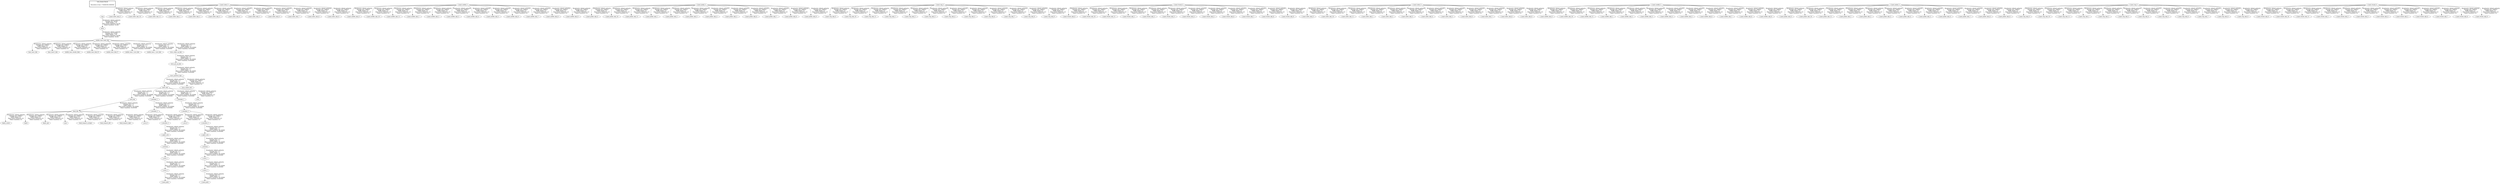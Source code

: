 digraph G {
"mobile_base_body_link" -> "base_laser_link"[label=" Broadcaster: default_authority\nAverage rate: 10000.0\nBuffer length: 0.0\nMost recent transform: 0.0\nOldest transform: 0.0\n"];
"odom" -> "mobile_base_body_link"[label=" Broadcaster: default_authority\nAverage rate: 50.804\nBuffer length: 1.181\nMost recent transform: 36.084\nOldest transform: 34.903\n"];
"mobile_base_body_link" -> "base_laser2_link"[label=" Broadcaster: default_authority\nAverage rate: 10000.0\nBuffer length: 0.0\nMost recent transform: 0.0\nOldest transform: 0.0\n"];
"head_link" -> "depth_center"[label=" Broadcaster: default_authority\nAverage rate: 10000.0\nBuffer length: 0.0\nMost recent transform: 0.0\nOldest transform: 0.0\n"];
"neck_link" -> "head_link"[label=" Broadcaster: default_authority\nAverage rate: 17.5\nBuffer length: 1.2\nMost recent transform: 36.103909\nOldest transform: 34.903909\n"];
"head_link" -> "depth"[label=" Broadcaster: default_authority\nAverage rate: 10000.0\nBuffer length: 0.0\nMost recent transform: 0.0\nOldest transform: 0.0\n"];
"head_link" -> "depth_rgb"[label=" Broadcaster: default_authority\nAverage rate: 10000.0\nBuffer length: 0.0\nMost recent transform: 0.0\nOldest transform: 0.0\n"];
"head_link" -> "gaze"[label=" Broadcaster: default_authority\nAverage rate: 10000.0\nBuffer length: 0.0\nMost recent transform: 0.0\nOldest transform: 0.0\n"];
"head_link" -> "head_leopard_cyclopic"[label=" Broadcaster: default_authority\nAverage rate: 10000.0\nBuffer length: 0.0\nMost recent transform: 0.0\nOldest transform: 0.0\n"];
"head_link" -> "head_leopard_left"[label=" Broadcaster: default_authority\nAverage rate: 10000.0\nBuffer length: 0.0\nMost recent transform: 0.0\nOldest transform: 0.0\n"];
"head_link" -> "head_leopard_right"[label=" Broadcaster: default_authority\nAverage rate: 10000.0\nBuffer length: 0.0\nMost recent transform: 0.0\nOldest transform: 0.0\n"];
"l_shoulder_2" -> "l_arm_ft"[label=" Broadcaster: default_authority\nAverage rate: 10000.0\nBuffer length: 0.0\nMost recent transform: 0.0\nOldest transform: 0.0\n"];
"l_shoulder_1" -> "l_shoulder_2"[label=" Broadcaster: default_authority\nAverage rate: 17.5\nBuffer length: 1.2\nMost recent transform: 36.103909\nOldest transform: 34.903909\n"];
"l_shoulder_2" -> "l_shoulder_3"[label=" Broadcaster: default_authority\nAverage rate: 10000.0\nBuffer length: 0.0\nMost recent transform: 0.0\nOldest transform: 0.0\n"];
"l_hand_index_3" -> "l_hand_index_skin_0"[label=" Broadcaster: default_authority\nAverage rate: 10000.0\nBuffer length: 0.0\nMost recent transform: 0.0\nOldest transform: 0.0\n"];
"l_hand_index_3" -> "l_hand_index_skin_10"[label=" Broadcaster: default_authority\nAverage rate: 10000.0\nBuffer length: 0.0\nMost recent transform: 0.0\nOldest transform: 0.0\n"];
"l_hand_index_3" -> "l_hand_index_skin_11"[label=" Broadcaster: default_authority\nAverage rate: 10000.0\nBuffer length: 0.0\nMost recent transform: 0.0\nOldest transform: 0.0\n"];
"l_hand_index_3" -> "l_hand_index_skin_1"[label=" Broadcaster: default_authority\nAverage rate: 10000.0\nBuffer length: 0.0\nMost recent transform: 0.0\nOldest transform: 0.0\n"];
"l_hand_index_3" -> "l_hand_index_skin_2"[label=" Broadcaster: default_authority\nAverage rate: 10000.0\nBuffer length: 0.0\nMost recent transform: 0.0\nOldest transform: 0.0\n"];
"l_hand_index_3" -> "l_hand_index_skin_3"[label=" Broadcaster: default_authority\nAverage rate: 10000.0\nBuffer length: 0.0\nMost recent transform: 0.0\nOldest transform: 0.0\n"];
"l_hand_index_3" -> "l_hand_index_skin_4"[label=" Broadcaster: default_authority\nAverage rate: 10000.0\nBuffer length: 0.0\nMost recent transform: 0.0\nOldest transform: 0.0\n"];
"l_hand_index_3" -> "l_hand_index_skin_5"[label=" Broadcaster: default_authority\nAverage rate: 10000.0\nBuffer length: 0.0\nMost recent transform: 0.0\nOldest transform: 0.0\n"];
"l_hand_index_3" -> "l_hand_index_skin_6"[label=" Broadcaster: default_authority\nAverage rate: 10000.0\nBuffer length: 0.0\nMost recent transform: 0.0\nOldest transform: 0.0\n"];
"l_hand_index_3" -> "l_hand_index_skin_7"[label=" Broadcaster: default_authority\nAverage rate: 10000.0\nBuffer length: 0.0\nMost recent transform: 0.0\nOldest transform: 0.0\n"];
"l_hand_index_3" -> "l_hand_index_skin_8"[label=" Broadcaster: default_authority\nAverage rate: 10000.0\nBuffer length: 0.0\nMost recent transform: 0.0\nOldest transform: 0.0\n"];
"l_hand_index_3" -> "l_hand_index_skin_9"[label=" Broadcaster: default_authority\nAverage rate: 10000.0\nBuffer length: 0.0\nMost recent transform: 0.0\nOldest transform: 0.0\n"];
"l_hand_middle_2" -> "l_hand_middle_skin_0"[label=" Broadcaster: default_authority\nAverage rate: 10000.0\nBuffer length: 0.0\nMost recent transform: 0.0\nOldest transform: 0.0\n"];
"l_hand_middle_2" -> "l_hand_middle_skin_10"[label=" Broadcaster: default_authority\nAverage rate: 10000.0\nBuffer length: 0.0\nMost recent transform: 0.0\nOldest transform: 0.0\n"];
"l_hand_middle_2" -> "l_hand_middle_skin_11"[label=" Broadcaster: default_authority\nAverage rate: 10000.0\nBuffer length: 0.0\nMost recent transform: 0.0\nOldest transform: 0.0\n"];
"l_hand_middle_2" -> "l_hand_middle_skin_1"[label=" Broadcaster: default_authority\nAverage rate: 10000.0\nBuffer length: 0.0\nMost recent transform: 0.0\nOldest transform: 0.0\n"];
"l_hand_middle_2" -> "l_hand_middle_skin_2"[label=" Broadcaster: default_authority\nAverage rate: 10000.0\nBuffer length: 0.0\nMost recent transform: 0.0\nOldest transform: 0.0\n"];
"l_hand_middle_2" -> "l_hand_middle_skin_3"[label=" Broadcaster: default_authority\nAverage rate: 10000.0\nBuffer length: 0.0\nMost recent transform: 0.0\nOldest transform: 0.0\n"];
"l_hand_middle_2" -> "l_hand_middle_skin_4"[label=" Broadcaster: default_authority\nAverage rate: 10000.0\nBuffer length: 0.0\nMost recent transform: 0.0\nOldest transform: 0.0\n"];
"l_hand_middle_2" -> "l_hand_middle_skin_5"[label=" Broadcaster: default_authority\nAverage rate: 10000.0\nBuffer length: 0.0\nMost recent transform: 0.0\nOldest transform: 0.0\n"];
"l_hand_middle_2" -> "l_hand_middle_skin_6"[label=" Broadcaster: default_authority\nAverage rate: 10000.0\nBuffer length: 0.0\nMost recent transform: 0.0\nOldest transform: 0.0\n"];
"l_hand_middle_2" -> "l_hand_middle_skin_7"[label=" Broadcaster: default_authority\nAverage rate: 10000.0\nBuffer length: 0.0\nMost recent transform: 0.0\nOldest transform: 0.0\n"];
"l_hand_middle_2" -> "l_hand_middle_skin_8"[label=" Broadcaster: default_authority\nAverage rate: 10000.0\nBuffer length: 0.0\nMost recent transform: 0.0\nOldest transform: 0.0\n"];
"l_hand_middle_2" -> "l_hand_middle_skin_9"[label=" Broadcaster: default_authority\nAverage rate: 10000.0\nBuffer length: 0.0\nMost recent transform: 0.0\nOldest transform: 0.0\n"];
"l_hand_pinkie_2" -> "l_hand_pinkie_skin_0"[label=" Broadcaster: default_authority\nAverage rate: 10000.0\nBuffer length: 0.0\nMost recent transform: 0.0\nOldest transform: 0.0\n"];
"l_hand_pinkie_2" -> "l_hand_pinkie_skin_10"[label=" Broadcaster: default_authority\nAverage rate: 10000.0\nBuffer length: 0.0\nMost recent transform: 0.0\nOldest transform: 0.0\n"];
"l_hand_pinkie_2" -> "l_hand_pinkie_skin_11"[label=" Broadcaster: default_authority\nAverage rate: 10000.0\nBuffer length: 0.0\nMost recent transform: 0.0\nOldest transform: 0.0\n"];
"l_hand_pinkie_2" -> "l_hand_pinkie_skin_1"[label=" Broadcaster: default_authority\nAverage rate: 10000.0\nBuffer length: 0.0\nMost recent transform: 0.0\nOldest transform: 0.0\n"];
"l_hand_pinkie_2" -> "l_hand_pinkie_skin_2"[label=" Broadcaster: default_authority\nAverage rate: 10000.0\nBuffer length: 0.0\nMost recent transform: 0.0\nOldest transform: 0.0\n"];
"l_hand_pinkie_2" -> "l_hand_pinkie_skin_3"[label=" Broadcaster: default_authority\nAverage rate: 10000.0\nBuffer length: 0.0\nMost recent transform: 0.0\nOldest transform: 0.0\n"];
"l_hand_pinkie_2" -> "l_hand_pinkie_skin_4"[label=" Broadcaster: default_authority\nAverage rate: 10000.0\nBuffer length: 0.0\nMost recent transform: 0.0\nOldest transform: 0.0\n"];
"l_hand_pinkie_2" -> "l_hand_pinkie_skin_5"[label=" Broadcaster: default_authority\nAverage rate: 10000.0\nBuffer length: 0.0\nMost recent transform: 0.0\nOldest transform: 0.0\n"];
"l_hand_pinkie_2" -> "l_hand_pinkie_skin_6"[label=" Broadcaster: default_authority\nAverage rate: 10000.0\nBuffer length: 0.0\nMost recent transform: 0.0\nOldest transform: 0.0\n"];
"l_hand_pinkie_2" -> "l_hand_pinkie_skin_7"[label=" Broadcaster: default_authority\nAverage rate: 10000.0\nBuffer length: 0.0\nMost recent transform: 0.0\nOldest transform: 0.0\n"];
"l_hand_pinkie_2" -> "l_hand_pinkie_skin_8"[label=" Broadcaster: default_authority\nAverage rate: 10000.0\nBuffer length: 0.0\nMost recent transform: 0.0\nOldest transform: 0.0\n"];
"l_hand_pinkie_2" -> "l_hand_pinkie_skin_9"[label=" Broadcaster: default_authority\nAverage rate: 10000.0\nBuffer length: 0.0\nMost recent transform: 0.0\nOldest transform: 0.0\n"];
"l_hand_ring_2" -> "l_hand_ring_skin_0"[label=" Broadcaster: default_authority\nAverage rate: 10000.0\nBuffer length: 0.0\nMost recent transform: 0.0\nOldest transform: 0.0\n"];
"l_hand_ring_2" -> "l_hand_ring_skin_10"[label=" Broadcaster: default_authority\nAverage rate: 10000.0\nBuffer length: 0.0\nMost recent transform: 0.0\nOldest transform: 0.0\n"];
"l_hand_ring_2" -> "l_hand_ring_skin_11"[label=" Broadcaster: default_authority\nAverage rate: 10000.0\nBuffer length: 0.0\nMost recent transform: 0.0\nOldest transform: 0.0\n"];
"l_hand_ring_2" -> "l_hand_ring_skin_1"[label=" Broadcaster: default_authority\nAverage rate: 10000.0\nBuffer length: 0.0\nMost recent transform: 0.0\nOldest transform: 0.0\n"];
"l_hand_ring_2" -> "l_hand_ring_skin_2"[label=" Broadcaster: default_authority\nAverage rate: 10000.0\nBuffer length: 0.0\nMost recent transform: 0.0\nOldest transform: 0.0\n"];
"l_hand_ring_2" -> "l_hand_ring_skin_3"[label=" Broadcaster: default_authority\nAverage rate: 10000.0\nBuffer length: 0.0\nMost recent transform: 0.0\nOldest transform: 0.0\n"];
"l_hand_ring_2" -> "l_hand_ring_skin_4"[label=" Broadcaster: default_authority\nAverage rate: 10000.0\nBuffer length: 0.0\nMost recent transform: 0.0\nOldest transform: 0.0\n"];
"l_hand_ring_2" -> "l_hand_ring_skin_5"[label=" Broadcaster: default_authority\nAverage rate: 10000.0\nBuffer length: 0.0\nMost recent transform: 0.0\nOldest transform: 0.0\n"];
"l_hand_ring_2" -> "l_hand_ring_skin_6"[label=" Broadcaster: default_authority\nAverage rate: 10000.0\nBuffer length: 0.0\nMost recent transform: 0.0\nOldest transform: 0.0\n"];
"l_hand_ring_2" -> "l_hand_ring_skin_7"[label=" Broadcaster: default_authority\nAverage rate: 10000.0\nBuffer length: 0.0\nMost recent transform: 0.0\nOldest transform: 0.0\n"];
"l_hand_ring_2" -> "l_hand_ring_skin_8"[label=" Broadcaster: default_authority\nAverage rate: 10000.0\nBuffer length: 0.0\nMost recent transform: 0.0\nOldest transform: 0.0\n"];
"l_hand_ring_2" -> "l_hand_ring_skin_9"[label=" Broadcaster: default_authority\nAverage rate: 10000.0\nBuffer length: 0.0\nMost recent transform: 0.0\nOldest transform: 0.0\n"];
"l_hand_thumb_3" -> "l_hand_thumb_skin_0"[label=" Broadcaster: default_authority\nAverage rate: 10000.0\nBuffer length: 0.0\nMost recent transform: 0.0\nOldest transform: 0.0\n"];
"l_hand_thumb_3" -> "l_hand_thumb_skin_10"[label=" Broadcaster: default_authority\nAverage rate: 10000.0\nBuffer length: 0.0\nMost recent transform: 0.0\nOldest transform: 0.0\n"];
"l_hand_thumb_3" -> "l_hand_thumb_skin_11"[label=" Broadcaster: default_authority\nAverage rate: 10000.0\nBuffer length: 0.0\nMost recent transform: 0.0\nOldest transform: 0.0\n"];
"l_hand_thumb_3" -> "l_hand_thumb_skin_1"[label=" Broadcaster: default_authority\nAverage rate: 10000.0\nBuffer length: 0.0\nMost recent transform: 0.0\nOldest transform: 0.0\n"];
"l_hand_thumb_3" -> "l_hand_thumb_skin_2"[label=" Broadcaster: default_authority\nAverage rate: 10000.0\nBuffer length: 0.0\nMost recent transform: 0.0\nOldest transform: 0.0\n"];
"l_hand_thumb_3" -> "l_hand_thumb_skin_3"[label=" Broadcaster: default_authority\nAverage rate: 10000.0\nBuffer length: 0.0\nMost recent transform: 0.0\nOldest transform: 0.0\n"];
"l_hand_thumb_3" -> "l_hand_thumb_skin_4"[label=" Broadcaster: default_authority\nAverage rate: 10000.0\nBuffer length: 0.0\nMost recent transform: 0.0\nOldest transform: 0.0\n"];
"l_hand_thumb_3" -> "l_hand_thumb_skin_5"[label=" Broadcaster: default_authority\nAverage rate: 10000.0\nBuffer length: 0.0\nMost recent transform: 0.0\nOldest transform: 0.0\n"];
"l_hand_thumb_3" -> "l_hand_thumb_skin_6"[label=" Broadcaster: default_authority\nAverage rate: 10000.0\nBuffer length: 0.0\nMost recent transform: 0.0\nOldest transform: 0.0\n"];
"l_hand_thumb_3" -> "l_hand_thumb_skin_7"[label=" Broadcaster: default_authority\nAverage rate: 10000.0\nBuffer length: 0.0\nMost recent transform: 0.0\nOldest transform: 0.0\n"];
"l_hand_thumb_3" -> "l_hand_thumb_skin_8"[label=" Broadcaster: default_authority\nAverage rate: 10000.0\nBuffer length: 0.0\nMost recent transform: 0.0\nOldest transform: 0.0\n"];
"l_hand_thumb_3" -> "l_hand_thumb_skin_9"[label=" Broadcaster: default_authority\nAverage rate: 10000.0\nBuffer length: 0.0\nMost recent transform: 0.0\nOldest transform: 0.0\n"];
"mobile_base_body_link" -> "mobile_base_double_lidar"[label=" Broadcaster: default_authority\nAverage rate: 10000.0\nBuffer length: 0.0\nMost recent transform: 0.0\nOldest transform: 0.0\n"];
"mobile_base_body_link" -> "mobile_base_lidar_B"[label=" Broadcaster: default_authority\nAverage rate: 10000.0\nBuffer length: 0.0\nMost recent transform: 0.0\nOldest transform: 0.0\n"];
"mobile_base_body_link" -> "mobile_base_lidar_F"[label=" Broadcaster: default_authority\nAverage rate: 10000.0\nBuffer length: 0.0\nMost recent transform: 0.0\nOldest transform: 0.0\n"];
"r_shoulder_2" -> "r_arm_ft"[label=" Broadcaster: default_authority\nAverage rate: 10000.0\nBuffer length: 0.0\nMost recent transform: 0.0\nOldest transform: 0.0\n"];
"r_shoulder_1" -> "r_shoulder_2"[label=" Broadcaster: default_authority\nAverage rate: 17.5\nBuffer length: 1.2\nMost recent transform: 36.103909\nOldest transform: 34.903909\n"];
"r_shoulder_2" -> "r_shoulder_3"[label=" Broadcaster: default_authority\nAverage rate: 10000.0\nBuffer length: 0.0\nMost recent transform: 0.0\nOldest transform: 0.0\n"];
"r_hand_index_3" -> "r_hand_index_skin_0"[label=" Broadcaster: default_authority\nAverage rate: 10000.0\nBuffer length: 0.0\nMost recent transform: 0.0\nOldest transform: 0.0\n"];
"r_hand_index_3" -> "r_hand_index_skin_10"[label=" Broadcaster: default_authority\nAverage rate: 10000.0\nBuffer length: 0.0\nMost recent transform: 0.0\nOldest transform: 0.0\n"];
"r_hand_index_3" -> "r_hand_index_skin_11"[label=" Broadcaster: default_authority\nAverage rate: 10000.0\nBuffer length: 0.0\nMost recent transform: 0.0\nOldest transform: 0.0\n"];
"r_hand_index_3" -> "r_hand_index_skin_1"[label=" Broadcaster: default_authority\nAverage rate: 10000.0\nBuffer length: 0.0\nMost recent transform: 0.0\nOldest transform: 0.0\n"];
"r_hand_index_3" -> "r_hand_index_skin_2"[label=" Broadcaster: default_authority\nAverage rate: 10000.0\nBuffer length: 0.0\nMost recent transform: 0.0\nOldest transform: 0.0\n"];
"r_hand_index_3" -> "r_hand_index_skin_3"[label=" Broadcaster: default_authority\nAverage rate: 10000.0\nBuffer length: 0.0\nMost recent transform: 0.0\nOldest transform: 0.0\n"];
"r_hand_index_3" -> "r_hand_index_skin_4"[label=" Broadcaster: default_authority\nAverage rate: 10000.0\nBuffer length: 0.0\nMost recent transform: 0.0\nOldest transform: 0.0\n"];
"r_hand_index_3" -> "r_hand_index_skin_5"[label=" Broadcaster: default_authority\nAverage rate: 10000.0\nBuffer length: 0.0\nMost recent transform: 0.0\nOldest transform: 0.0\n"];
"r_hand_index_3" -> "r_hand_index_skin_6"[label=" Broadcaster: default_authority\nAverage rate: 10000.0\nBuffer length: 0.0\nMost recent transform: 0.0\nOldest transform: 0.0\n"];
"r_hand_index_3" -> "r_hand_index_skin_7"[label=" Broadcaster: default_authority\nAverage rate: 10000.0\nBuffer length: 0.0\nMost recent transform: 0.0\nOldest transform: 0.0\n"];
"r_hand_index_3" -> "r_hand_index_skin_8"[label=" Broadcaster: default_authority\nAverage rate: 10000.0\nBuffer length: 0.0\nMost recent transform: 0.0\nOldest transform: 0.0\n"];
"r_hand_index_3" -> "r_hand_index_skin_9"[label=" Broadcaster: default_authority\nAverage rate: 10000.0\nBuffer length: 0.0\nMost recent transform: 0.0\nOldest transform: 0.0\n"];
"r_hand_middle_2" -> "r_hand_middle_skin_0"[label=" Broadcaster: default_authority\nAverage rate: 10000.0\nBuffer length: 0.0\nMost recent transform: 0.0\nOldest transform: 0.0\n"];
"r_hand_middle_2" -> "r_hand_middle_skin_10"[label=" Broadcaster: default_authority\nAverage rate: 10000.0\nBuffer length: 0.0\nMost recent transform: 0.0\nOldest transform: 0.0\n"];
"r_hand_middle_2" -> "r_hand_middle_skin_11"[label=" Broadcaster: default_authority\nAverage rate: 10000.0\nBuffer length: 0.0\nMost recent transform: 0.0\nOldest transform: 0.0\n"];
"r_hand_middle_2" -> "r_hand_middle_skin_1"[label=" Broadcaster: default_authority\nAverage rate: 10000.0\nBuffer length: 0.0\nMost recent transform: 0.0\nOldest transform: 0.0\n"];
"r_hand_middle_2" -> "r_hand_middle_skin_2"[label=" Broadcaster: default_authority\nAverage rate: 10000.0\nBuffer length: 0.0\nMost recent transform: 0.0\nOldest transform: 0.0\n"];
"r_hand_middle_2" -> "r_hand_middle_skin_3"[label=" Broadcaster: default_authority\nAverage rate: 10000.0\nBuffer length: 0.0\nMost recent transform: 0.0\nOldest transform: 0.0\n"];
"r_hand_middle_2" -> "r_hand_middle_skin_4"[label=" Broadcaster: default_authority\nAverage rate: 10000.0\nBuffer length: 0.0\nMost recent transform: 0.0\nOldest transform: 0.0\n"];
"r_hand_middle_2" -> "r_hand_middle_skin_5"[label=" Broadcaster: default_authority\nAverage rate: 10000.0\nBuffer length: 0.0\nMost recent transform: 0.0\nOldest transform: 0.0\n"];
"r_hand_middle_2" -> "r_hand_middle_skin_6"[label=" Broadcaster: default_authority\nAverage rate: 10000.0\nBuffer length: 0.0\nMost recent transform: 0.0\nOldest transform: 0.0\n"];
"r_hand_middle_2" -> "r_hand_middle_skin_7"[label=" Broadcaster: default_authority\nAverage rate: 10000.0\nBuffer length: 0.0\nMost recent transform: 0.0\nOldest transform: 0.0\n"];
"r_hand_middle_2" -> "r_hand_middle_skin_8"[label=" Broadcaster: default_authority\nAverage rate: 10000.0\nBuffer length: 0.0\nMost recent transform: 0.0\nOldest transform: 0.0\n"];
"r_hand_middle_2" -> "r_hand_middle_skin_9"[label=" Broadcaster: default_authority\nAverage rate: 10000.0\nBuffer length: 0.0\nMost recent transform: 0.0\nOldest transform: 0.0\n"];
"r_hand_pinkie_2" -> "r_hand_pinkie_skin_0"[label=" Broadcaster: default_authority\nAverage rate: 10000.0\nBuffer length: 0.0\nMost recent transform: 0.0\nOldest transform: 0.0\n"];
"r_hand_pinkie_2" -> "r_hand_pinkie_skin_10"[label=" Broadcaster: default_authority\nAverage rate: 10000.0\nBuffer length: 0.0\nMost recent transform: 0.0\nOldest transform: 0.0\n"];
"r_hand_pinkie_2" -> "r_hand_pinkie_skin_11"[label=" Broadcaster: default_authority\nAverage rate: 10000.0\nBuffer length: 0.0\nMost recent transform: 0.0\nOldest transform: 0.0\n"];
"r_hand_pinkie_2" -> "r_hand_pinkie_skin_1"[label=" Broadcaster: default_authority\nAverage rate: 10000.0\nBuffer length: 0.0\nMost recent transform: 0.0\nOldest transform: 0.0\n"];
"r_hand_pinkie_2" -> "r_hand_pinkie_skin_2"[label=" Broadcaster: default_authority\nAverage rate: 10000.0\nBuffer length: 0.0\nMost recent transform: 0.0\nOldest transform: 0.0\n"];
"r_hand_pinkie_2" -> "r_hand_pinkie_skin_3"[label=" Broadcaster: default_authority\nAverage rate: 10000.0\nBuffer length: 0.0\nMost recent transform: 0.0\nOldest transform: 0.0\n"];
"r_hand_pinkie_2" -> "r_hand_pinkie_skin_4"[label=" Broadcaster: default_authority\nAverage rate: 10000.0\nBuffer length: 0.0\nMost recent transform: 0.0\nOldest transform: 0.0\n"];
"r_hand_pinkie_2" -> "r_hand_pinkie_skin_5"[label=" Broadcaster: default_authority\nAverage rate: 10000.0\nBuffer length: 0.0\nMost recent transform: 0.0\nOldest transform: 0.0\n"];
"r_hand_pinkie_2" -> "r_hand_pinkie_skin_6"[label=" Broadcaster: default_authority\nAverage rate: 10000.0\nBuffer length: 0.0\nMost recent transform: 0.0\nOldest transform: 0.0\n"];
"r_hand_pinkie_2" -> "r_hand_pinkie_skin_7"[label=" Broadcaster: default_authority\nAverage rate: 10000.0\nBuffer length: 0.0\nMost recent transform: 0.0\nOldest transform: 0.0\n"];
"r_hand_pinkie_2" -> "r_hand_pinkie_skin_8"[label=" Broadcaster: default_authority\nAverage rate: 10000.0\nBuffer length: 0.0\nMost recent transform: 0.0\nOldest transform: 0.0\n"];
"r_hand_pinkie_2" -> "r_hand_pinkie_skin_9"[label=" Broadcaster: default_authority\nAverage rate: 10000.0\nBuffer length: 0.0\nMost recent transform: 0.0\nOldest transform: 0.0\n"];
"r_hand_ring_2" -> "r_hand_ring_skin_0"[label=" Broadcaster: default_authority\nAverage rate: 10000.0\nBuffer length: 0.0\nMost recent transform: 0.0\nOldest transform: 0.0\n"];
"r_hand_ring_2" -> "r_hand_ring_skin_10"[label=" Broadcaster: default_authority\nAverage rate: 10000.0\nBuffer length: 0.0\nMost recent transform: 0.0\nOldest transform: 0.0\n"];
"r_hand_ring_2" -> "r_hand_ring_skin_11"[label=" Broadcaster: default_authority\nAverage rate: 10000.0\nBuffer length: 0.0\nMost recent transform: 0.0\nOldest transform: 0.0\n"];
"r_hand_ring_2" -> "r_hand_ring_skin_1"[label=" Broadcaster: default_authority\nAverage rate: 10000.0\nBuffer length: 0.0\nMost recent transform: 0.0\nOldest transform: 0.0\n"];
"r_hand_ring_2" -> "r_hand_ring_skin_2"[label=" Broadcaster: default_authority\nAverage rate: 10000.0\nBuffer length: 0.0\nMost recent transform: 0.0\nOldest transform: 0.0\n"];
"r_hand_ring_2" -> "r_hand_ring_skin_3"[label=" Broadcaster: default_authority\nAverage rate: 10000.0\nBuffer length: 0.0\nMost recent transform: 0.0\nOldest transform: 0.0\n"];
"r_hand_ring_2" -> "r_hand_ring_skin_4"[label=" Broadcaster: default_authority\nAverage rate: 10000.0\nBuffer length: 0.0\nMost recent transform: 0.0\nOldest transform: 0.0\n"];
"r_hand_ring_2" -> "r_hand_ring_skin_5"[label=" Broadcaster: default_authority\nAverage rate: 10000.0\nBuffer length: 0.0\nMost recent transform: 0.0\nOldest transform: 0.0\n"];
"r_hand_ring_2" -> "r_hand_ring_skin_6"[label=" Broadcaster: default_authority\nAverage rate: 10000.0\nBuffer length: 0.0\nMost recent transform: 0.0\nOldest transform: 0.0\n"];
"r_hand_ring_2" -> "r_hand_ring_skin_7"[label=" Broadcaster: default_authority\nAverage rate: 10000.0\nBuffer length: 0.0\nMost recent transform: 0.0\nOldest transform: 0.0\n"];
"r_hand_ring_2" -> "r_hand_ring_skin_8"[label=" Broadcaster: default_authority\nAverage rate: 10000.0\nBuffer length: 0.0\nMost recent transform: 0.0\nOldest transform: 0.0\n"];
"r_hand_ring_2" -> "r_hand_ring_skin_9"[label=" Broadcaster: default_authority\nAverage rate: 10000.0\nBuffer length: 0.0\nMost recent transform: 0.0\nOldest transform: 0.0\n"];
"r_hand_thumb_3" -> "r_hand_thumb_skin_0"[label=" Broadcaster: default_authority\nAverage rate: 10000.0\nBuffer length: 0.0\nMost recent transform: 0.0\nOldest transform: 0.0\n"];
"r_hand_thumb_3" -> "r_hand_thumb_skin_10"[label=" Broadcaster: default_authority\nAverage rate: 10000.0\nBuffer length: 0.0\nMost recent transform: 0.0\nOldest transform: 0.0\n"];
"r_hand_thumb_3" -> "r_hand_thumb_skin_11"[label=" Broadcaster: default_authority\nAverage rate: 10000.0\nBuffer length: 0.0\nMost recent transform: 0.0\nOldest transform: 0.0\n"];
"r_hand_thumb_3" -> "r_hand_thumb_skin_1"[label=" Broadcaster: default_authority\nAverage rate: 10000.0\nBuffer length: 0.0\nMost recent transform: 0.0\nOldest transform: 0.0\n"];
"r_hand_thumb_3" -> "r_hand_thumb_skin_2"[label=" Broadcaster: default_authority\nAverage rate: 10000.0\nBuffer length: 0.0\nMost recent transform: 0.0\nOldest transform: 0.0\n"];
"r_hand_thumb_3" -> "r_hand_thumb_skin_3"[label=" Broadcaster: default_authority\nAverage rate: 10000.0\nBuffer length: 0.0\nMost recent transform: 0.0\nOldest transform: 0.0\n"];
"r_hand_thumb_3" -> "r_hand_thumb_skin_4"[label=" Broadcaster: default_authority\nAverage rate: 10000.0\nBuffer length: 0.0\nMost recent transform: 0.0\nOldest transform: 0.0\n"];
"r_hand_thumb_3" -> "r_hand_thumb_skin_5"[label=" Broadcaster: default_authority\nAverage rate: 10000.0\nBuffer length: 0.0\nMost recent transform: 0.0\nOldest transform: 0.0\n"];
"r_hand_thumb_3" -> "r_hand_thumb_skin_6"[label=" Broadcaster: default_authority\nAverage rate: 10000.0\nBuffer length: 0.0\nMost recent transform: 0.0\nOldest transform: 0.0\n"];
"r_hand_thumb_3" -> "r_hand_thumb_skin_7"[label=" Broadcaster: default_authority\nAverage rate: 10000.0\nBuffer length: 0.0\nMost recent transform: 0.0\nOldest transform: 0.0\n"];
"r_hand_thumb_3" -> "r_hand_thumb_skin_8"[label=" Broadcaster: default_authority\nAverage rate: 10000.0\nBuffer length: 0.0\nMost recent transform: 0.0\nOldest transform: 0.0\n"];
"r_hand_thumb_3" -> "r_hand_thumb_skin_9"[label=" Broadcaster: default_authority\nAverage rate: 10000.0\nBuffer length: 0.0\nMost recent transform: 0.0\nOldest transform: 0.0\n"];
"chest_link" -> "torso"[label=" Broadcaster: default_authority\nAverage rate: 10000.0\nBuffer length: 0.0\nMost recent transform: 0.0\nOldest transform: 0.0\n"];
"torso_platform_link" -> "chest_link"[label=" Broadcaster: default_authority\nAverage rate: 17.5\nBuffer length: 1.2\nMost recent transform: 36.103909\nOldest transform: 34.903909\n"];
"torso_platform_link" -> "torso_tripod_root"[label=" Broadcaster: default_authority\nAverage rate: 10000.0\nBuffer length: 0.0\nMost recent transform: 0.0\nOldest transform: 0.0\n"];
"torso_pin_eq_link" -> "torso_platform_link"[label=" Broadcaster: default_authority\nAverage rate: 17.5\nBuffer length: 1.2\nMost recent transform: 36.103909\nOldest transform: 34.903909\n"];
"l_upper_arm" -> "l_forearm"[label=" Broadcaster: default_authority\nAverage rate: 17.5\nBuffer length: 1.2\nMost recent transform: 36.103909\nOldest transform: 34.903909\n"];
"l_shoulder_3" -> "l_upper_arm"[label=" Broadcaster: default_authority\nAverage rate: 17.5\nBuffer length: 1.2\nMost recent transform: 36.103909\nOldest transform: 34.903909\n"];
"chest_link" -> "l_shoulder_1"[label=" Broadcaster: default_authority\nAverage rate: 17.5\nBuffer length: 1.2\nMost recent transform: 36.103909\nOldest transform: 34.903909\n"];
"l_wrist_2" -> "l_hand_palm"[label=" Broadcaster: default_authority\nAverage rate: 17.5\nBuffer length: 1.2\nMost recent transform: 36.103909\nOldest transform: 34.903909\n"];
"l_wrist_1" -> "l_wrist_2"[label=" Broadcaster: default_authority\nAverage rate: 17.5\nBuffer length: 1.2\nMost recent transform: 36.103909\nOldest transform: 34.903909\n"];
"l_forearm" -> "l_wrist_1"[label=" Broadcaster: default_authority\nAverage rate: 17.5\nBuffer length: 1.2\nMost recent transform: 36.103909\nOldest transform: 34.903909\n"];
"mobile_base_body_link" -> "mobile_base_l_tyre_link"[label=" Broadcaster: default_authority\nAverage rate: 17.5\nBuffer length: 1.2\nMost recent transform: 36.103909\nOldest transform: 34.903909\n"];
"mobile_base_body_link" -> "mobile_base_r_tyre_link"[label=" Broadcaster: default_authority\nAverage rate: 17.5\nBuffer length: 1.2\nMost recent transform: 36.103909\nOldest transform: 34.903909\n"];
"chest_link" -> "neck_link"[label=" Broadcaster: default_authority\nAverage rate: 17.5\nBuffer length: 1.2\nMost recent transform: 36.103909\nOldest transform: 34.903909\n"];
"r_upper_arm" -> "r_forearm"[label=" Broadcaster: default_authority\nAverage rate: 17.5\nBuffer length: 1.2\nMost recent transform: 36.103909\nOldest transform: 34.903909\n"];
"r_shoulder_3" -> "r_upper_arm"[label=" Broadcaster: default_authority\nAverage rate: 17.5\nBuffer length: 1.2\nMost recent transform: 36.103909\nOldest transform: 34.903909\n"];
"chest_link" -> "r_shoulder_1"[label=" Broadcaster: default_authority\nAverage rate: 17.5\nBuffer length: 1.2\nMost recent transform: 36.103909\nOldest transform: 34.903909\n"];
"r_wrist_2" -> "r_hand_palm"[label=" Broadcaster: default_authority\nAverage rate: 17.5\nBuffer length: 1.2\nMost recent transform: 36.103909\nOldest transform: 34.903909\n"];
"r_wrist_1" -> "r_wrist_2"[label=" Broadcaster: default_authority\nAverage rate: 17.5\nBuffer length: 1.2\nMost recent transform: 36.103909\nOldest transform: 34.903909\n"];
"r_forearm" -> "r_wrist_1"[label=" Broadcaster: default_authority\nAverage rate: 17.5\nBuffer length: 1.2\nMost recent transform: 36.103909\nOldest transform: 34.903909\n"];
"mobile_base_body_link" -> "torso_slider_eq_link"[label=" Broadcaster: default_authority\nAverage rate: 17.5\nBuffer length: 1.2\nMost recent transform: 36.103909\nOldest transform: 34.903909\n"];
"torso_slider_eq_link" -> "torso_pin_eq_link"[label=" Broadcaster: default_authority\nAverage rate: 17.5\nBuffer length: 1.2\nMost recent transform: 36.103909\nOldest transform: 34.903909\n"];
"map" -> "odom"[label=" Broadcaster: default_authority\nAverage rate: 100.84\nBuffer length: 1.19\nMost recent transform: 36.283\nOldest transform: 35.093\n"];
edge [style=invis];
 subgraph cluster_legend { style=bold; color=black; label ="view_frames Result";
"Recorded at time: 1756483265.9383936"[ shape=plaintext ] ;
}->"map";
}
